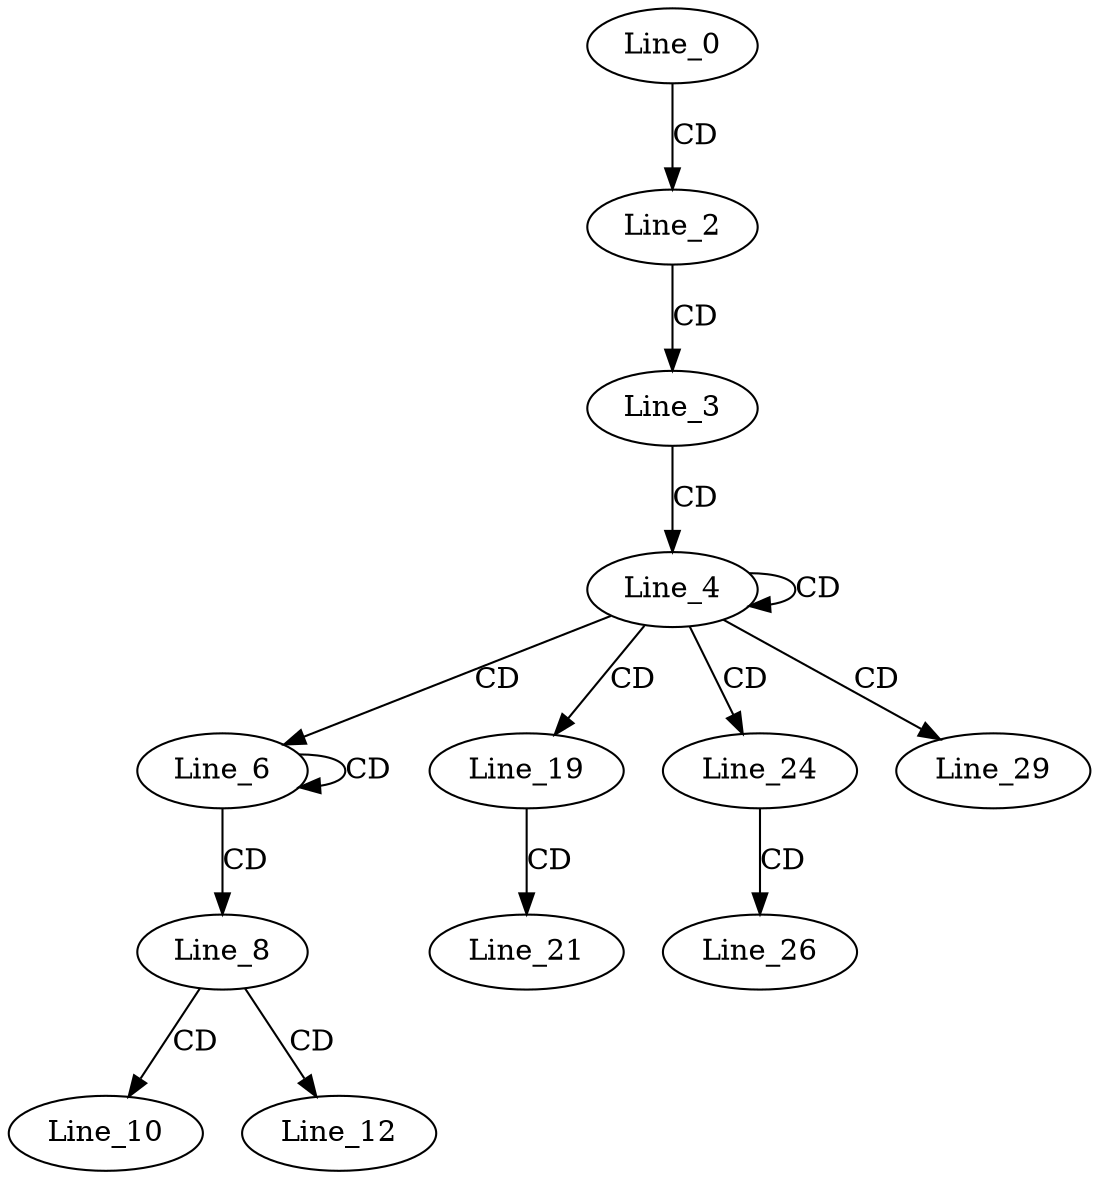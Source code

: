 digraph G {
  Line_0;
  Line_2;
  Line_3;
  Line_4;
  Line_4;
  Line_4;
  Line_6;
  Line_6;
  Line_8;
  Line_10;
  Line_12;
  Line_19;
  Line_21;
  Line_24;
  Line_26;
  Line_29;
  Line_0 -> Line_2 [ label="CD" ];
  Line_2 -> Line_3 [ label="CD" ];
  Line_3 -> Line_4 [ label="CD" ];
  Line_4 -> Line_4 [ label="CD" ];
  Line_4 -> Line_6 [ label="CD" ];
  Line_6 -> Line_6 [ label="CD" ];
  Line_6 -> Line_8 [ label="CD" ];
  Line_8 -> Line_10 [ label="CD" ];
  Line_8 -> Line_12 [ label="CD" ];
  Line_4 -> Line_19 [ label="CD" ];
  Line_19 -> Line_21 [ label="CD" ];
  Line_4 -> Line_24 [ label="CD" ];
  Line_24 -> Line_26 [ label="CD" ];
  Line_4 -> Line_29 [ label="CD" ];
}
